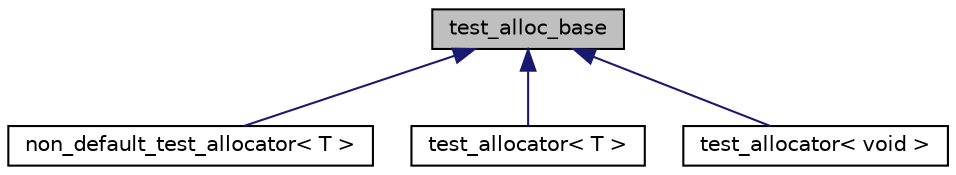digraph "test_alloc_base"
{
  edge [fontname="Helvetica",fontsize="10",labelfontname="Helvetica",labelfontsize="10"];
  node [fontname="Helvetica",fontsize="10",shape=record];
  Node0 [label="test_alloc_base",height=0.2,width=0.4,color="black", fillcolor="grey75", style="filled", fontcolor="black"];
  Node0 -> Node1 [dir="back",color="midnightblue",fontsize="10",style="solid",fontname="Helvetica"];
  Node1 [label="non_default_test_allocator\< T \>",height=0.2,width=0.4,color="black", fillcolor="white", style="filled",URL="$classnon__default__test__allocator.html"];
  Node0 -> Node2 [dir="back",color="midnightblue",fontsize="10",style="solid",fontname="Helvetica"];
  Node2 [label="test_allocator\< T \>",height=0.2,width=0.4,color="black", fillcolor="white", style="filled",URL="$classtest__allocator.html"];
  Node0 -> Node3 [dir="back",color="midnightblue",fontsize="10",style="solid",fontname="Helvetica"];
  Node3 [label="test_allocator\< void \>",height=0.2,width=0.4,color="black", fillcolor="white", style="filled",URL="$classtest__allocator_3_01void_01_4.html"];
}
